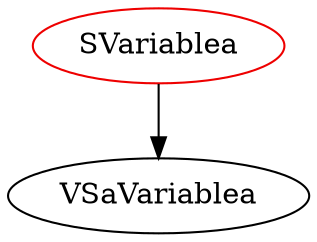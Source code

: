digraph svariablea{
SVariablea -> VSaVariablea;
SVariablea	[shape=oval, color=red2, label="SVariablea"];
}
